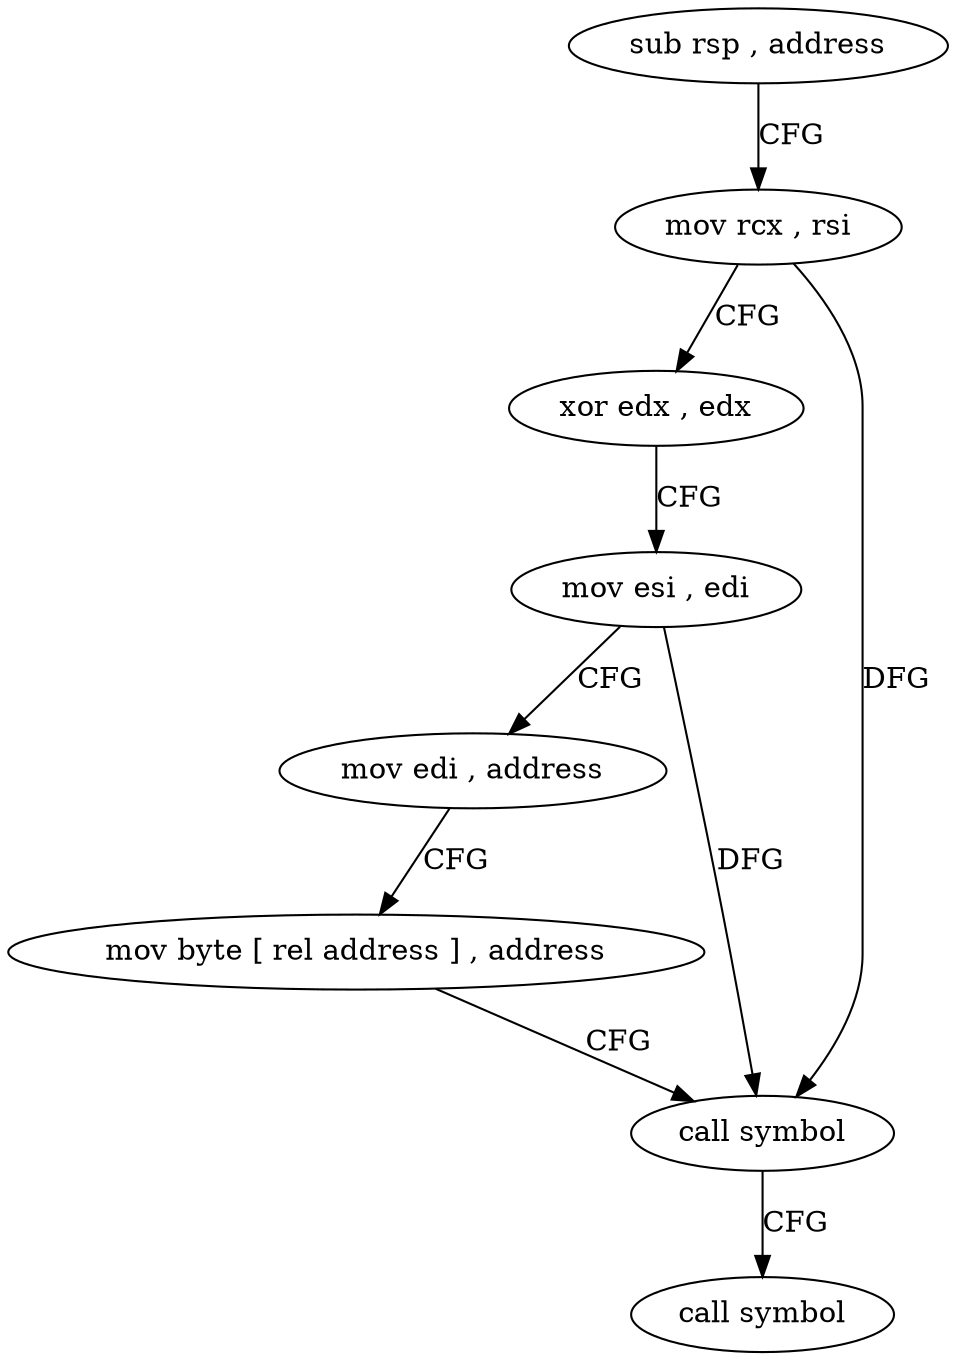 digraph "func" {
"4234784" [label = "sub rsp , address" ]
"4234788" [label = "mov rcx , rsi" ]
"4234791" [label = "xor edx , edx" ]
"4234793" [label = "mov esi , edi" ]
"4234795" [label = "mov edi , address" ]
"4234800" [label = "mov byte [ rel address ] , address" ]
"4234807" [label = "call symbol" ]
"4234812" [label = "call symbol" ]
"4234784" -> "4234788" [ label = "CFG" ]
"4234788" -> "4234791" [ label = "CFG" ]
"4234788" -> "4234807" [ label = "DFG" ]
"4234791" -> "4234793" [ label = "CFG" ]
"4234793" -> "4234795" [ label = "CFG" ]
"4234793" -> "4234807" [ label = "DFG" ]
"4234795" -> "4234800" [ label = "CFG" ]
"4234800" -> "4234807" [ label = "CFG" ]
"4234807" -> "4234812" [ label = "CFG" ]
}
